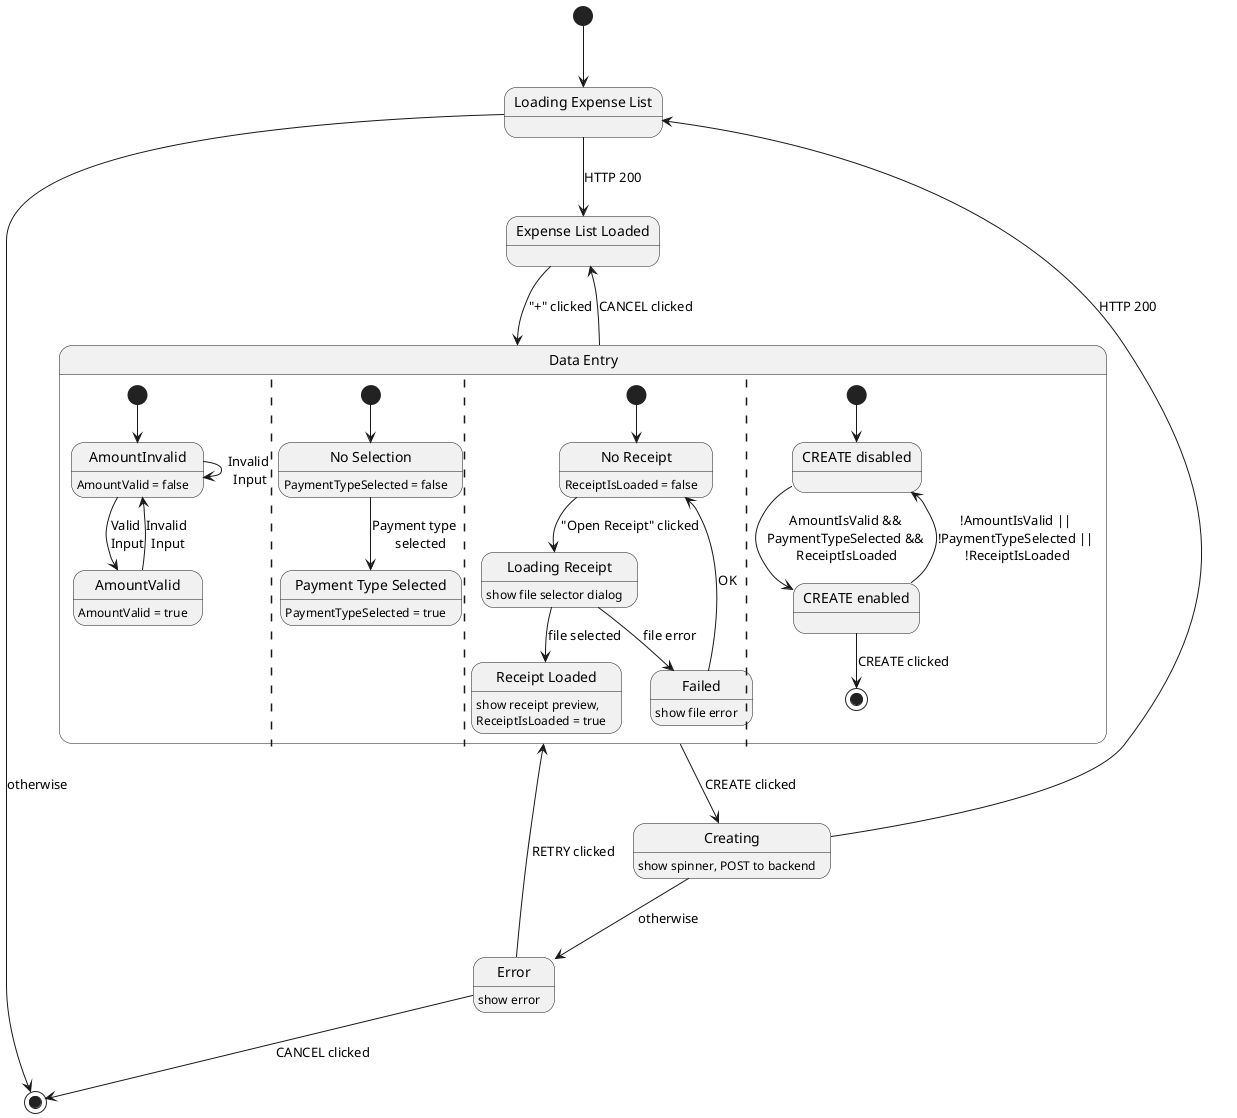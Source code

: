 @startuml
state "Loading Expense List" as LEXL
state "Expense List Loaded" as SEXL

state "Data Entry" as Collecting {
    state AmountInvalid: AmountValid = false
    state AmountValid: AmountValid = true

    [*] --> AmountInvalid
    AmountInvalid --> AmountValid : Valid \nInput
    AmountInvalid --> AmountInvalid : Invalid \nInput
    AmountValid --> AmountInvalid : Invalid \nInput

    ||
    state "No Selection" as NSEL : PaymentTypeSelected = false
    state "Payment Type Selected" as SEL: PaymentTypeSelected = true
    [*] --> NSEL
    NSEL --> SEL : Payment type    \nselected

    ||
    state "No Receipt" as NRC: ReceiptIsLoaded = false
    state "Loading Receipt"  as Loading: show file selector dialog
    state "Receipt Loaded" as Loaded: show receipt preview,\nReceiptIsLoaded = true
    state Failed: show file error
    [*] --> NRC
    NRC --> Loading: "Open Receipt" clicked
    Loading --> Loaded : file selected
    Loading --> Failed : file error
    Failed --> NRC : OK

   ||

   state "CREATE disabled" as CDIS
   state "CREATE enabled" as CEN
   [*] --> CDIS
   CDIS --> CEN : AmountIsValid && \nPaymentTypeSelected && \nReceiptIsLoaded
   CEN --> CDIS : !AmountIsValid || \n!PaymentTypeSelected || \n!ReceiptIsLoaded
   CEN --> [*] : CREATE clicked
}

state Creating: show spinner, POST to backend

state Error : show error

[*] --> LEXL

LEXL --> SEXL : HTTP 200

LEXL --> [*] : otherwise

SEXL --> Collecting : "+" clicked

Collecting --> Creating : CREATE clicked

Collecting --> SEXL : CANCEL clicked

Creating --> LEXL : HTTP 200

Creating --> Error : otherwise

Error --> Collecting : RETRY clicked

Error --> [*] : CANCEL clicked

@enduml
